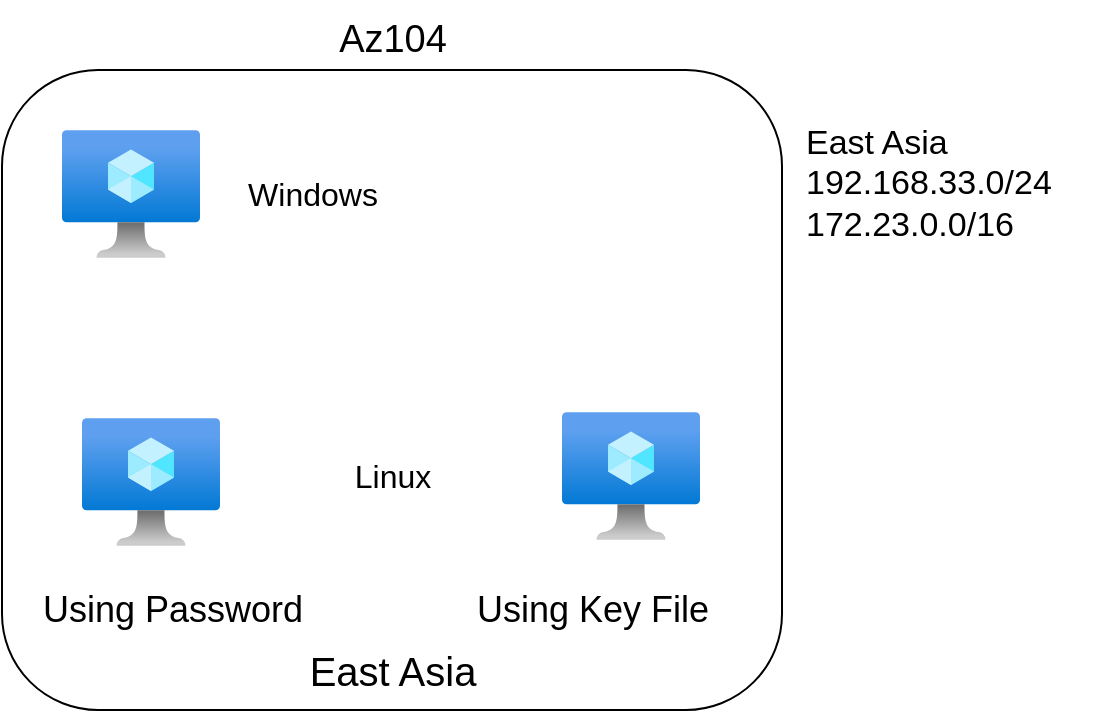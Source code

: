 <mxfile version="26.2.9" pages="5">
  <diagram name="VM Location Region" id="DYNFZNy9s7Flz7Rx167I">
    <mxGraphModel dx="1241" dy="1244" grid="1" gridSize="10" guides="1" tooltips="1" connect="1" arrows="1" fold="1" page="0" pageScale="1" pageWidth="850" pageHeight="1100" math="0" shadow="0">
      <root>
        <mxCell id="0" />
        <mxCell id="1" parent="0" />
        <mxCell id="4VQiV0ycE3jQWibe9DLj-26" value="" style="rounded=1;whiteSpace=wrap;html=1;" parent="1" vertex="1">
          <mxGeometry x="540" y="-110" width="390" height="320" as="geometry" />
        </mxCell>
        <mxCell id="4VQiV0ycE3jQWibe9DLj-27" value="East Asia" style="text;html=1;align=center;verticalAlign=middle;resizable=0;points=[];autosize=1;strokeColor=none;fillColor=none;fontSize=20;" parent="1" vertex="1">
          <mxGeometry x="680" y="170" width="110" height="40" as="geometry" />
        </mxCell>
        <mxCell id="4VQiV0ycE3jQWibe9DLj-28" value="" style="image;html=1;points=[];align=center;fontSize=12;image=img/lib/azure2/compute/Virtual_Machine.svg;aspect=fixed;" parent="1" vertex="1">
          <mxGeometry x="820" y="61" width="69" height="64" as="geometry" />
        </mxCell>
        <mxCell id="4VQiV0ycE3jQWibe9DLj-31" value="" style="image;html=1;points=[];align=center;fontSize=12;image=img/lib/azure2/compute/Virtual_Machine.svg;aspect=fixed;" parent="1" vertex="1">
          <mxGeometry x="570" y="-80" width="69" height="64" as="geometry" />
        </mxCell>
        <mxCell id="4VQiV0ycE3jQWibe9DLj-32" value="Az104" style="text;html=1;align=center;verticalAlign=middle;resizable=0;points=[];autosize=1;strokeColor=none;fillColor=none;fontSize=19;" parent="1" vertex="1">
          <mxGeometry x="695" y="-145" width="80" height="40" as="geometry" />
        </mxCell>
        <mxCell id="4VQiV0ycE3jQWibe9DLj-44" value="East Asia&#xa;192.168.33.0/24&#xa;172.23.0.0/16" style="text;whiteSpace=wrap;fontSize=17;" parent="1" vertex="1">
          <mxGeometry x="940" y="-90" width="150" height="80" as="geometry" />
        </mxCell>
        <mxCell id="4VQiV0ycE3jQWibe9DLj-45" value="" style="image;html=1;points=[];align=center;fontSize=12;image=img/lib/azure2/compute/Virtual_Machine.svg;aspect=fixed;" parent="1" vertex="1">
          <mxGeometry x="580" y="64" width="69" height="64" as="geometry" />
        </mxCell>
        <mxCell id="4VQiV0ycE3jQWibe9DLj-46" value="Windows" style="text;html=1;align=center;verticalAlign=middle;resizable=0;points=[];autosize=1;strokeColor=none;fillColor=none;fontSize=16;" parent="1" vertex="1">
          <mxGeometry x="650" y="-63" width="90" height="30" as="geometry" />
        </mxCell>
        <mxCell id="4VQiV0ycE3jQWibe9DLj-47" value="Linux" style="text;html=1;align=center;verticalAlign=middle;resizable=0;points=[];autosize=1;strokeColor=none;fillColor=none;fontSize=16;" parent="1" vertex="1">
          <mxGeometry x="705" y="78" width="60" height="30" as="geometry" />
        </mxCell>
        <mxCell id="S5ArfnNAHkWyqVxJooZ3-1" value="&lt;font style=&quot;font-size: 18px;&quot;&gt;Using Password&lt;/font&gt;" style="text;html=1;align=center;verticalAlign=middle;resizable=0;points=[];autosize=1;strokeColor=none;fillColor=none;" vertex="1" parent="1">
          <mxGeometry x="550" y="140" width="150" height="40" as="geometry" />
        </mxCell>
        <mxCell id="S5ArfnNAHkWyqVxJooZ3-2" value="&lt;font style=&quot;font-size: 18px;&quot;&gt;Using Key File&lt;/font&gt;" style="text;html=1;align=center;verticalAlign=middle;resizable=0;points=[];autosize=1;strokeColor=none;fillColor=none;" vertex="1" parent="1">
          <mxGeometry x="765" y="140" width="140" height="40" as="geometry" />
        </mxCell>
      </root>
    </mxGraphModel>
  </diagram>
  <diagram id="l08arMTPYN7agoewwX8U" name="Compute-n-Network">
    <mxGraphModel dx="2041" dy="1244" grid="1" gridSize="10" guides="1" tooltips="1" connect="1" arrows="1" fold="1" page="0" pageScale="1" pageWidth="850" pageHeight="1100" math="0" shadow="0">
      <root>
        <mxCell id="0" />
        <mxCell id="1" parent="0" />
        <mxCell id="w0KHQj9pJF_UADy50dS0-27" value="" style="whiteSpace=wrap;html=1;" parent="1" vertex="1">
          <mxGeometry x="650" y="210" width="200" height="450" as="geometry" />
        </mxCell>
        <mxCell id="w0KHQj9pJF_UADy50dS0-79" value="" style="whiteSpace=wrap;html=1;" parent="1" vertex="1">
          <mxGeometry x="705" y="450" width="120" height="60" as="geometry" />
        </mxCell>
        <mxCell id="w0KHQj9pJF_UADy50dS0-2" value="" style="whiteSpace=wrap;html=1;" parent="1" vertex="1">
          <mxGeometry x="910" y="140" width="309.5" height="530" as="geometry" />
        </mxCell>
        <mxCell id="w0KHQj9pJF_UADy50dS0-43" value="" style="whiteSpace=wrap;html=1;" parent="1" vertex="1">
          <mxGeometry x="909" y="150" width="310" height="180" as="geometry" />
        </mxCell>
        <mxCell id="w0KHQj9pJF_UADy50dS0-16" value="" style="whiteSpace=wrap;html=1;" parent="1" vertex="1">
          <mxGeometry x="240" y="100" width="310" height="580" as="geometry" />
        </mxCell>
        <mxCell id="w0KHQj9pJF_UADy50dS0-3" value="" style="whiteSpace=wrap;html=1;" parent="1" vertex="1">
          <mxGeometry x="240" y="470" width="310" height="180" as="geometry" />
        </mxCell>
        <mxCell id="w0KHQj9pJF_UADy50dS0-1" value="" style="whiteSpace=wrap;html=1;" parent="1" vertex="1">
          <mxGeometry x="240" y="140" width="310" height="180" as="geometry" />
        </mxCell>
        <mxCell id="qfs_NuNAC8JmG2uyO3-U-1" value="" style="image;aspect=fixed;html=1;points=[];align=center;fontSize=12;image=img/lib/azure2/compute/Disks.svg;" parent="1" vertex="1">
          <mxGeometry x="280" y="160" width="40.71" height="40" as="geometry" />
        </mxCell>
        <mxCell id="qfs_NuNAC8JmG2uyO3-U-2" value="" style="image;aspect=fixed;html=1;points=[];align=center;fontSize=12;image=img/lib/azure2/compute/Disks.svg;" parent="1" vertex="1">
          <mxGeometry x="440" y="160" width="40.71" height="40" as="geometry" />
        </mxCell>
        <mxCell id="qfs_NuNAC8JmG2uyO3-U-3" value="" style="image;aspect=fixed;html=1;points=[];align=center;fontSize=12;image=img/lib/azure2/compute/Virtual_Machine.svg;" parent="1" vertex="1">
          <mxGeometry x="350" y="240" width="69" height="64" as="geometry" />
        </mxCell>
        <mxCell id="qfs_NuNAC8JmG2uyO3-U-4" value="" style="image;aspect=fixed;html=1;points=[];align=center;fontSize=12;image=img/lib/azure2/compute/Disks.svg;" parent="1" vertex="1">
          <mxGeometry x="960" y="160" width="40.71" height="40" as="geometry" />
        </mxCell>
        <mxCell id="qfs_NuNAC8JmG2uyO3-U-5" value="" style="image;aspect=fixed;html=1;points=[];align=center;fontSize=12;image=img/lib/azure2/compute/Disks.svg;" parent="1" vertex="1">
          <mxGeometry x="1120" y="160" width="40.71" height="40" as="geometry" />
        </mxCell>
        <mxCell id="qfs_NuNAC8JmG2uyO3-U-6" value="" style="image;aspect=fixed;html=1;points=[];align=center;fontSize=12;image=img/lib/azure2/compute/Virtual_Machine.svg;" parent="1" vertex="1">
          <mxGeometry x="1030" y="240" width="69" height="64" as="geometry" />
        </mxCell>
        <mxCell id="qfs_NuNAC8JmG2uyO3-U-7" value="" style="image;aspect=fixed;html=1;points=[];align=center;fontSize=12;image=img/lib/azure2/compute/Disks.svg;" parent="1" vertex="1">
          <mxGeometry x="364.14" y="510" width="40.71" height="40" as="geometry" />
        </mxCell>
        <mxCell id="w0KHQj9pJF_UADy50dS0-70" style="edgeStyle=orthogonalEdgeStyle;rounded=0;orthogonalLoop=1;jettySize=auto;html=1;fillColor=#60a917;strokeColor=#2D7600;" parent="1" source="qfs_NuNAC8JmG2uyO3-U-9" target="w0KHQj9pJF_UADy50dS0-8" edge="1">
          <mxGeometry relative="1" as="geometry" />
        </mxCell>
        <mxCell id="qfs_NuNAC8JmG2uyO3-U-9" value="" style="image;aspect=fixed;html=1;points=[];align=center;fontSize=12;image=img/lib/azure2/compute/Virtual_Machine.svg;" parent="1" vertex="1">
          <mxGeometry x="350" y="570" width="69" height="64" as="geometry" />
        </mxCell>
        <mxCell id="w0KHQj9pJF_UADy50dS0-4" value="VM-1" style="text;html=1;align=center;verticalAlign=middle;resizable=0;points=[];autosize=1;strokeColor=none;fillColor=none;" parent="1" vertex="1">
          <mxGeometry x="430.71" y="288" width="50" height="30" as="geometry" />
        </mxCell>
        <mxCell id="w0KHQj9pJF_UADy50dS0-5" value="VM-2" style="text;html=1;align=center;verticalAlign=middle;resizable=0;points=[];autosize=1;strokeColor=none;fillColor=none;" parent="1" vertex="1">
          <mxGeometry x="1099" y="288" width="50" height="30" as="geometry" />
        </mxCell>
        <mxCell id="w0KHQj9pJF_UADy50dS0-6" value="VM-3" style="text;html=1;align=center;verticalAlign=middle;resizable=0;points=[];autosize=1;strokeColor=none;fillColor=none;" parent="1" vertex="1">
          <mxGeometry x="430.71" y="604" width="50" height="30" as="geometry" />
        </mxCell>
        <mxCell id="w0KHQj9pJF_UADy50dS0-7" value="" style="image;aspect=fixed;html=1;points=[];align=center;fontSize=12;image=img/lib/azure2/networking/Network_Interfaces.svg;" parent="1" vertex="1">
          <mxGeometry x="397.69" y="570" width="22.67" height="20" as="geometry" />
        </mxCell>
        <mxCell id="w0KHQj9pJF_UADy50dS0-8" value="" style="image;aspect=fixed;html=1;points=[];align=center;fontSize=12;image=img/lib/azure2/networking/Network_Interfaces.svg;" parent="1" vertex="1">
          <mxGeometry x="687.33" y="330" width="22.67" height="20" as="geometry" />
        </mxCell>
        <mxCell id="w0KHQj9pJF_UADy50dS0-71" style="edgeStyle=orthogonalEdgeStyle;rounded=0;orthogonalLoop=1;jettySize=auto;html=1;" parent="1" source="w0KHQj9pJF_UADy50dS0-9" target="w0KHQj9pJF_UADy50dS0-12" edge="1">
          <mxGeometry relative="1" as="geometry" />
        </mxCell>
        <mxCell id="w0KHQj9pJF_UADy50dS0-9" value="" style="image;aspect=fixed;html=1;points=[];align=center;fontSize=12;image=img/lib/azure2/networking/Network_Interfaces.svg;" parent="1" vertex="1">
          <mxGeometry x="1015.36" y="240" width="22.67" height="20" as="geometry" />
        </mxCell>
        <mxCell id="w0KHQj9pJF_UADy50dS0-11" value="" style="image;aspect=fixed;html=1;points=[];align=center;fontSize=12;image=img/lib/azure2/networking/Network_Interfaces.svg;" parent="1" vertex="1">
          <mxGeometry x="404.85" y="270" width="22.67" height="20" as="geometry" />
        </mxCell>
        <mxCell id="w0KHQj9pJF_UADy50dS0-12" value="" style="image;aspect=fixed;html=1;points=[];align=center;fontSize=12;image=img/lib/azure2/networking/Network_Interfaces.svg;" parent="1" vertex="1">
          <mxGeometry x="774.46" y="326" width="22.67" height="20" as="geometry" />
        </mxCell>
        <mxCell id="w0KHQj9pJF_UADy50dS0-13" value="East Asia" style="text;html=1;align=center;verticalAlign=middle;resizable=0;points=[];autosize=1;strokeColor=none;fillColor=none;" parent="1" vertex="1">
          <mxGeometry x="240" y="70" width="70" height="30" as="geometry" />
        </mxCell>
        <mxCell id="w0KHQj9pJF_UADy50dS0-14" value="" style="image;aspect=fixed;html=1;points=[];align=center;fontSize=12;image=img/lib/azure2/networking/Bastions.svg;" parent="1" vertex="1">
          <mxGeometry x="102.67" y="370" width="34.12" height="40" as="geometry" />
        </mxCell>
        <mxCell id="w0KHQj9pJF_UADy50dS0-40" style="edgeStyle=orthogonalEdgeStyle;rounded=0;orthogonalLoop=1;jettySize=auto;html=1;" parent="1" source="w0KHQj9pJF_UADy50dS0-15" target="qfs_NuNAC8JmG2uyO3-U-9" edge="1">
          <mxGeometry relative="1" as="geometry">
            <Array as="points">
              <mxPoint x="120" y="602" />
            </Array>
          </mxGeometry>
        </mxCell>
        <mxCell id="w0KHQj9pJF_UADy50dS0-15" value="Bastion" style="text;html=1;align=center;verticalAlign=middle;resizable=0;points=[];autosize=1;strokeColor=none;fillColor=none;" parent="1" vertex="1">
          <mxGeometry x="89.73" y="420" width="60" height="30" as="geometry" />
        </mxCell>
        <mxCell id="w0KHQj9pJF_UADy50dS0-17" value="Subnet-A" style="text;html=1;align=center;verticalAlign=middle;resizable=0;points=[];autosize=1;strokeColor=none;fillColor=none;" parent="1" vertex="1">
          <mxGeometry x="350" y="110" width="70" height="30" as="geometry" />
        </mxCell>
        <mxCell id="w0KHQj9pJF_UADy50dS0-18" value="Subnet-B" style="text;html=1;align=center;verticalAlign=middle;resizable=0;points=[];autosize=1;strokeColor=none;fillColor=none;" parent="1" vertex="1">
          <mxGeometry x="340" y="660" width="70" height="30" as="geometry" />
        </mxCell>
        <mxCell id="w0KHQj9pJF_UADy50dS0-19" value="Subnet-1" style="text;html=1;align=center;verticalAlign=middle;resizable=0;points=[];autosize=1;strokeColor=none;fillColor=none;" parent="1" vertex="1">
          <mxGeometry x="1030" y="304" width="70" height="30" as="geometry" />
        </mxCell>
        <mxCell id="w0KHQj9pJF_UADy50dS0-20" value="OS Disk" style="text;html=1;align=center;verticalAlign=middle;resizable=0;points=[];autosize=1;strokeColor=none;fillColor=none;" parent="1" vertex="1">
          <mxGeometry x="260" y="200" width="70" height="30" as="geometry" />
        </mxCell>
        <mxCell id="w0KHQj9pJF_UADy50dS0-21" value="OS Disk" style="text;html=1;align=center;verticalAlign=middle;resizable=0;points=[];autosize=1;strokeColor=none;fillColor=none;" parent="1" vertex="1">
          <mxGeometry x="350.36" y="480" width="70" height="30" as="geometry" />
        </mxCell>
        <mxCell id="w0KHQj9pJF_UADy50dS0-22" value="OS Disk" style="text;html=1;align=center;verticalAlign=middle;resizable=0;points=[];autosize=1;strokeColor=none;fillColor=none;" parent="1" vertex="1">
          <mxGeometry x="945.36" y="200" width="70" height="30" as="geometry" />
        </mxCell>
        <mxCell id="w0KHQj9pJF_UADy50dS0-23" value="Data Disk" style="text;html=1;align=center;verticalAlign=middle;resizable=0;points=[];autosize=1;strokeColor=none;fillColor=none;" parent="1" vertex="1">
          <mxGeometry x="420.36" y="200" width="80" height="30" as="geometry" />
        </mxCell>
        <mxCell id="w0KHQj9pJF_UADy50dS0-24" value="Data Disk" style="text;html=1;align=center;verticalAlign=middle;resizable=0;points=[];autosize=1;strokeColor=none;fillColor=none;" parent="1" vertex="1">
          <mxGeometry x="1099" y="200" width="80" height="30" as="geometry" />
        </mxCell>
        <mxCell id="w0KHQj9pJF_UADy50dS0-26" value="" style="image;aspect=fixed;html=1;points=[];align=center;fontSize=12;image=img/lib/azure2/compute/Virtual_Machine.svg;" parent="1" vertex="1">
          <mxGeometry x="710" y="287" width="69" height="64" as="geometry" />
        </mxCell>
        <mxCell id="w0KHQj9pJF_UADy50dS0-28" value="VNet-Non-Prod" style="text;html=1;align=center;verticalAlign=middle;resizable=0;points=[];autosize=1;strokeColor=none;fillColor=none;" parent="1" vertex="1">
          <mxGeometry x="1009" y="110" width="110" height="30" as="geometry" />
        </mxCell>
        <mxCell id="w0KHQj9pJF_UADy50dS0-29" value="VNet-Prod" style="text;html=1;align=center;verticalAlign=middle;resizable=0;points=[];autosize=1;strokeColor=none;fillColor=none;" parent="1" vertex="1">
          <mxGeometry x="350.71" y="78" width="80" height="30" as="geometry" />
        </mxCell>
        <mxCell id="w0KHQj9pJF_UADy50dS0-30" value="VNet-Hub/Subnet-NVA" style="text;html=1;align=center;verticalAlign=middle;resizable=0;points=[];autosize=1;strokeColor=none;fillColor=none;" parent="1" vertex="1">
          <mxGeometry x="669.5" y="170" width="150" height="30" as="geometry" />
        </mxCell>
        <mxCell id="w0KHQj9pJF_UADy50dS0-32" style="edgeStyle=orthogonalEdgeStyle;rounded=0;orthogonalLoop=1;jettySize=auto;html=1;entryX=1;entryY=0.5;entryDx=0;entryDy=0;" parent="1" source="w0KHQj9pJF_UADy50dS0-31" target="w0KHQj9pJF_UADy50dS0-1" edge="1">
          <mxGeometry relative="1" as="geometry">
            <Array as="points">
              <mxPoint x="580" y="230" />
            </Array>
          </mxGeometry>
        </mxCell>
        <mxCell id="w0KHQj9pJF_UADy50dS0-31" value="" style="image;aspect=fixed;html=1;points=[];align=center;fontSize=12;image=img/lib/azure2/networking/Network_Security_Groups.svg;" parent="1" vertex="1">
          <mxGeometry x="570" y="372" width="32.94" height="40" as="geometry" />
        </mxCell>
        <mxCell id="w0KHQj9pJF_UADy50dS0-35" style="edgeStyle=orthogonalEdgeStyle;rounded=0;orthogonalLoop=1;jettySize=auto;html=1;entryX=1.003;entryY=0.55;entryDx=0;entryDy=0;entryPerimeter=0;" parent="1" source="w0KHQj9pJF_UADy50dS0-31" target="w0KHQj9pJF_UADy50dS0-3" edge="1">
          <mxGeometry relative="1" as="geometry">
            <Array as="points">
              <mxPoint x="587" y="569" />
            </Array>
          </mxGeometry>
        </mxCell>
        <mxCell id="w0KHQj9pJF_UADy50dS0-36" value="&lt;span style=&quot;color: rgb(0, 0, 0); font-family: Helvetica; font-size: 12px; font-style: normal; font-variant-ligatures: normal; font-variant-caps: normal; font-weight: 400; letter-spacing: normal; orphans: 2; text-align: center; text-indent: 0px; text-transform: none; widows: 2; word-spacing: 0px; -webkit-text-stroke-width: 0px; white-space: nowrap; background-color: rgb(255, 255, 255); text-decoration-thickness: initial; text-decoration-style: initial; text-decoration-color: initial; float: none; display: inline !important;&quot;&gt;Bastion Subnet&lt;/span&gt;" style="text;whiteSpace=wrap;html=1;" parent="1" vertex="1">
          <mxGeometry x="350.71" y="390" width="70" height="20" as="geometry" />
        </mxCell>
        <mxCell id="w0KHQj9pJF_UADy50dS0-37" value="" style="image;aspect=fixed;html=1;points=[];align=center;fontSize=12;image=img/lib/azure2/networking/Route_Tables.svg;" parent="1" vertex="1">
          <mxGeometry x="510.77" y="630" width="39.23" height="38" as="geometry" />
        </mxCell>
        <mxCell id="w0KHQj9pJF_UADy50dS0-38" value="" style="image;aspect=fixed;html=1;points=[];align=center;fontSize=12;image=img/lib/azure2/networking/Route_Tables.svg;" parent="1" vertex="1">
          <mxGeometry x="1190" y="296" width="39.23" height="38" as="geometry" />
        </mxCell>
        <mxCell id="w0KHQj9pJF_UADy50dS0-39" style="edgeStyle=orthogonalEdgeStyle;rounded=0;orthogonalLoop=1;jettySize=auto;html=1;entryX=0.014;entryY=0.406;entryDx=0;entryDy=0;entryPerimeter=0;fillColor=#dae8fc;strokeColor=#6c8ebf;" parent="1" source="w0KHQj9pJF_UADy50dS0-14" target="qfs_NuNAC8JmG2uyO3-U-3" edge="1">
          <mxGeometry relative="1" as="geometry">
            <Array as="points">
              <mxPoint x="120" y="266" />
            </Array>
          </mxGeometry>
        </mxCell>
        <mxCell id="w0KHQj9pJF_UADy50dS0-41" value="" style="edgeStyle=none;orthogonalLoop=1;jettySize=auto;html=1;rounded=0;dashed=1;shape=link;exitX=1.005;exitY=0.397;exitDx=0;exitDy=0;exitPerimeter=0;" parent="1" source="w0KHQj9pJF_UADy50dS0-16" edge="1">
          <mxGeometry width="80" relative="1" as="geometry">
            <mxPoint x="550" y="120" as="sourcePoint" />
            <mxPoint x="650" y="330" as="targetPoint" />
            <Array as="points" />
          </mxGeometry>
        </mxCell>
        <mxCell id="w0KHQj9pJF_UADy50dS0-42" value="" style="edgeStyle=none;orthogonalLoop=1;jettySize=auto;html=1;rounded=0;shape=link;dashed=1;exitX=1.007;exitY=0.267;exitDx=0;exitDy=0;exitPerimeter=0;" parent="1" source="w0KHQj9pJF_UADy50dS0-27" edge="1">
          <mxGeometry width="80" relative="1" as="geometry">
            <mxPoint x="850" y="320" as="sourcePoint" />
            <mxPoint x="910" y="330" as="targetPoint" />
            <Array as="points" />
          </mxGeometry>
        </mxCell>
        <mxCell id="w0KHQj9pJF_UADy50dS0-44" value="VNet Peering" style="text;html=1;align=center;verticalAlign=middle;resizable=0;points=[];autosize=1;strokeColor=none;fillColor=none;rotation=-91;" parent="1" vertex="1">
          <mxGeometry x="579.5" y="370" width="90" height="30" as="geometry" />
        </mxCell>
        <mxCell id="w0KHQj9pJF_UADy50dS0-45" value="VNet Peering" style="text;html=1;align=center;verticalAlign=middle;resizable=0;points=[];autosize=1;strokeColor=none;fillColor=none;rotation=-90;" parent="1" vertex="1">
          <mxGeometry x="830" y="370" width="90" height="30" as="geometry" />
        </mxCell>
        <mxCell id="w0KHQj9pJF_UADy50dS0-48" value="East Asia" style="text;html=1;align=center;verticalAlign=middle;resizable=0;points=[];autosize=1;strokeColor=none;fillColor=none;" parent="1" vertex="1">
          <mxGeometry x="797.13" y="668" width="70" height="30" as="geometry" />
        </mxCell>
        <mxCell id="w0KHQj9pJF_UADy50dS0-49" value="Central India" style="text;html=1;align=center;verticalAlign=middle;resizable=0;points=[];autosize=1;strokeColor=none;fillColor=none;" parent="1" vertex="1">
          <mxGeometry x="900" y="108" width="90" height="30" as="geometry" />
        </mxCell>
        <mxCell id="w0KHQj9pJF_UADy50dS0-50" value="" style="sketch=0;outlineConnect=0;fontColor=#232F3E;gradientColor=none;fillColor=#232F3D;strokeColor=none;dashed=0;verticalLabelPosition=bottom;verticalAlign=top;align=center;html=1;fontSize=12;fontStyle=0;aspect=fixed;pointerEvents=1;shape=mxgraph.aws4.authenticated_user;" parent="1" vertex="1">
          <mxGeometry x="-100" y="346" width="78" height="78" as="geometry" />
        </mxCell>
        <mxCell id="w0KHQj9pJF_UADy50dS0-51" value="" style="shape=flexArrow;endArrow=classic;html=1;rounded=0;" parent="1" edge="1">
          <mxGeometry width="50" height="50" relative="1" as="geometry">
            <mxPoint x="-10" y="400" as="sourcePoint" />
            <mxPoint x="70" y="400" as="targetPoint" />
          </mxGeometry>
        </mxCell>
        <mxCell id="w0KHQj9pJF_UADy50dS0-52" value="User" style="text;html=1;align=center;verticalAlign=middle;resizable=0;points=[];autosize=1;strokeColor=none;fillColor=none;" parent="1" vertex="1">
          <mxGeometry x="-100" y="432" width="50" height="30" as="geometry" />
        </mxCell>
        <mxCell id="w0KHQj9pJF_UADy50dS0-53" value="" style="aspect=fixed;sketch=0;html=1;dashed=0;whitespace=wrap;verticalLabelPosition=bottom;verticalAlign=top;fillColor=#2875E2;strokeColor=#ffffff;points=[[0.005,0.63,0],[0.1,0.2,0],[0.9,0.2,0],[0.5,0,0],[0.995,0.63,0],[0.72,0.99,0],[0.5,1,0],[0.28,0.99,0]];shape=mxgraph.kubernetes.icon2;prIcon=user" parent="1" vertex="1">
          <mxGeometry x="650" y="12" width="50" height="48" as="geometry" />
        </mxCell>
        <mxCell id="w0KHQj9pJF_UADy50dS0-54" value="" style="aspect=fixed;sketch=0;html=1;dashed=0;whitespace=wrap;verticalLabelPosition=bottom;verticalAlign=top;fillColor=#60a917;strokeColor=#2D7600;points=[[0.005,0.63,0],[0.1,0.2,0],[0.9,0.2,0],[0.5,0,0],[0.995,0.63,0],[0.72,0.99,0],[0.5,1,0],[0.28,0.99,0]];shape=mxgraph.kubernetes.icon2;prIcon=user;fontColor=#ffffff;" parent="1" vertex="1">
          <mxGeometry x="737.13" y="30" width="50" height="48" as="geometry" />
        </mxCell>
        <mxCell id="w0KHQj9pJF_UADy50dS0-55" value="" style="aspect=fixed;sketch=0;html=1;dashed=0;whitespace=wrap;verticalLabelPosition=bottom;verticalAlign=top;fillColor=#1ba1e2;strokeColor=#006EAF;points=[[0.005,0.63,0],[0.1,0.2,0],[0.9,0.2,0],[0.5,0,0],[0.995,0.63,0],[0.72,0.99,0],[0.5,1,0],[0.28,0.99,0]];shape=mxgraph.kubernetes.icon2;prIcon=user;fontColor=#ffffff;" parent="1" vertex="1">
          <mxGeometry x="830" y="12" width="50" height="48" as="geometry" />
        </mxCell>
        <mxCell id="w0KHQj9pJF_UADy50dS0-56" value="Admin" style="text;html=1;align=center;verticalAlign=middle;resizable=0;points=[];autosize=1;strokeColor=none;fillColor=none;" parent="1" vertex="1">
          <mxGeometry x="645" y="60" width="60" height="30" as="geometry" />
        </mxCell>
        <mxCell id="w0KHQj9pJF_UADy50dS0-57" value="Reader" style="text;html=1;align=center;verticalAlign=middle;resizable=0;points=[];autosize=1;strokeColor=none;fillColor=none;" parent="1" vertex="1">
          <mxGeometry x="830" y="60" width="60" height="30" as="geometry" />
        </mxCell>
        <mxCell id="w0KHQj9pJF_UADy50dS0-61" style="edgeStyle=orthogonalEdgeStyle;rounded=0;orthogonalLoop=1;jettySize=auto;html=1;" parent="1" source="w0KHQj9pJF_UADy50dS0-59" edge="1">
          <mxGeometry relative="1" as="geometry">
            <mxPoint x="860" y="10" as="targetPoint" />
          </mxGeometry>
        </mxCell>
        <mxCell id="w0KHQj9pJF_UADy50dS0-63" style="edgeStyle=orthogonalEdgeStyle;rounded=0;orthogonalLoop=1;jettySize=auto;html=1;entryX=0.495;entryY=0.051;entryDx=0;entryDy=0;entryPerimeter=0;" parent="1" source="w0KHQj9pJF_UADy50dS0-59" target="w0KHQj9pJF_UADy50dS0-54" edge="1">
          <mxGeometry relative="1" as="geometry">
            <mxPoint x="762.125" y="50" as="targetPoint" />
          </mxGeometry>
        </mxCell>
        <mxCell id="w0KHQj9pJF_UADy50dS0-59" value="" style="image;aspect=fixed;html=1;points=[];align=center;fontSize=12;image=img/lib/azure2/other/Entra_Identity.svg;" parent="1" vertex="1">
          <mxGeometry x="745.25" y="-30" width="33.75" height="30" as="geometry" />
        </mxCell>
        <mxCell id="w0KHQj9pJF_UADy50dS0-60" style="edgeStyle=orthogonalEdgeStyle;rounded=0;orthogonalLoop=1;jettySize=auto;html=1;entryX=0.5;entryY=0;entryDx=0;entryDy=0;entryPerimeter=0;" parent="1" source="w0KHQj9pJF_UADy50dS0-59" target="w0KHQj9pJF_UADy50dS0-53" edge="1">
          <mxGeometry relative="1" as="geometry" />
        </mxCell>
        <mxCell id="w0KHQj9pJF_UADy50dS0-64" value="Entra ID" style="text;html=1;align=center;verticalAlign=middle;resizable=0;points=[];autosize=1;strokeColor=none;fillColor=none;" parent="1" vertex="1">
          <mxGeometry x="727.13" y="-60" width="70" height="30" as="geometry" />
        </mxCell>
        <mxCell id="w0KHQj9pJF_UADy50dS0-66" value="" style="image;aspect=fixed;html=1;points=[];align=center;fontSize=12;image=img/lib/azure2/storage/Storage_Accounts.svg;" parent="1" vertex="1">
          <mxGeometry x="240" y="730" width="65" height="52" as="geometry" />
        </mxCell>
        <mxCell id="w0KHQj9pJF_UADy50dS0-67" value="&lt;font style=&quot;font-size: 16px;&quot;&gt;Storage Account&lt;/font&gt;" style="text;html=1;align=center;verticalAlign=middle;resizable=0;points=[];autosize=1;strokeColor=none;fillColor=none;" parent="1" vertex="1">
          <mxGeometry x="200" y="782" width="140" height="30" as="geometry" />
        </mxCell>
        <mxCell id="w0KHQj9pJF_UADy50dS0-68" value="&lt;font style=&quot;font-size: 10px;&quot;&gt;NVA/Custom NVA&lt;/font&gt;" style="text;html=1;align=center;verticalAlign=middle;resizable=0;points=[];autosize=1;strokeColor=none;fillColor=none;" parent="1" vertex="1">
          <mxGeometry x="705" y="351" width="100" height="30" as="geometry" />
        </mxCell>
        <mxCell id="w0KHQj9pJF_UADy50dS0-69" value="" style="image;aspect=fixed;html=1;points=[];align=center;fontSize=12;image=img/lib/azure2/networking/Load_Balancers.svg;" parent="1" vertex="1">
          <mxGeometry x="719" y="544" width="72" height="72" as="geometry" />
        </mxCell>
        <mxCell id="w0KHQj9pJF_UADy50dS0-72" value="" style="whiteSpace=wrap;html=1;" parent="1" vertex="1">
          <mxGeometry x="910" y="450" width="310" height="180" as="geometry" />
        </mxCell>
        <mxCell id="w0KHQj9pJF_UADy50dS0-73" value="Private Endpoint Subnet" style="text;html=1;align=center;verticalAlign=middle;resizable=0;points=[];autosize=1;strokeColor=none;fillColor=none;" parent="1" vertex="1">
          <mxGeometry x="989" y="604" width="150" height="30" as="geometry" />
        </mxCell>
        <mxCell id="w0KHQj9pJF_UADy50dS0-74" value="" style="edgeStyle=none;orthogonalLoop=1;jettySize=auto;html=1;rounded=0;entryX=0.003;entryY=0.049;entryDx=0;entryDy=0;entryPerimeter=0;shape=link;" parent="1" target="w0KHQj9pJF_UADy50dS0-43" edge="1">
          <mxGeometry width="80" relative="1" as="geometry">
            <mxPoint x="550" y="158.82" as="sourcePoint" />
            <mxPoint x="630" y="158.82" as="targetPoint" />
            <Array as="points" />
          </mxGeometry>
        </mxCell>
        <mxCell id="w0KHQj9pJF_UADy50dS0-75" value="VNet Peering Bypass" style="edgeLabel;html=1;align=center;verticalAlign=middle;resizable=0;points=[];" parent="w0KHQj9pJF_UADy50dS0-74" vertex="1" connectable="0">
          <mxGeometry x="0.266" y="2" relative="1" as="geometry">
            <mxPoint as="offset" />
          </mxGeometry>
        </mxCell>
        <mxCell id="w0KHQj9pJF_UADy50dS0-10" value="" style="image;aspect=fixed;html=1;points=[];align=center;fontSize=12;image=img/lib/azure2/networking/Network_Interfaces.svg;" parent="1" vertex="1">
          <mxGeometry x="1033.16" y="540" width="66.84" height="58.97" as="geometry" />
        </mxCell>
        <mxCell id="w0KHQj9pJF_UADy50dS0-76" style="edgeStyle=orthogonalEdgeStyle;rounded=0;orthogonalLoop=1;jettySize=auto;html=1;entryX=0.842;entryY=0.942;entryDx=0;entryDy=0;entryPerimeter=0;" parent="1" source="w0KHQj9pJF_UADy50dS0-66" target="w0KHQj9pJF_UADy50dS0-10" edge="1">
          <mxGeometry relative="1" as="geometry" />
        </mxCell>
        <mxCell id="w0KHQj9pJF_UADy50dS0-77" value="" style="image;aspect=fixed;html=1;points=[];align=center;fontSize=12;image=img/lib/azure2/networking/Network_Interfaces.svg;" parent="1" vertex="1">
          <mxGeometry x="714" y="462" width="38.4" height="33.88" as="geometry" />
        </mxCell>
        <mxCell id="w0KHQj9pJF_UADy50dS0-78" value="" style="image;aspect=fixed;html=1;points=[];align=center;fontSize=12;image=img/lib/azure2/networking/Network_Interfaces.svg;" parent="1" vertex="1">
          <mxGeometry x="774.46" y="462.82" width="36.55" height="32.24" as="geometry" />
        </mxCell>
        <mxCell id="w0KHQj9pJF_UADy50dS0-80" value="Azure LB" style="text;html=1;align=center;verticalAlign=middle;resizable=0;points=[];autosize=1;strokeColor=none;fillColor=none;" parent="1" vertex="1">
          <mxGeometry x="721" y="620" width="70" height="30" as="geometry" />
        </mxCell>
        <mxCell id="w0KHQj9pJF_UADy50dS0-81" style="edgeStyle=orthogonalEdgeStyle;rounded=0;orthogonalLoop=1;jettySize=auto;html=1;entryX=0.414;entryY=0.944;entryDx=0;entryDy=0;entryPerimeter=0;" parent="1" source="w0KHQj9pJF_UADy50dS0-69" target="w0KHQj9pJF_UADy50dS0-79" edge="1">
          <mxGeometry relative="1" as="geometry" />
        </mxCell>
        <mxCell id="w0KHQj9pJF_UADy50dS0-82" value="Backend Pool" style="text;html=1;align=center;verticalAlign=middle;resizable=0;points=[];autosize=1;strokeColor=none;fillColor=none;rounded=1;" parent="1" vertex="1">
          <mxGeometry x="710" y="424" width="100" height="30" as="geometry" />
        </mxCell>
        <mxCell id="w0KHQj9pJF_UADy50dS0-83" value="Compute Admin" style="text;html=1;align=center;verticalAlign=middle;resizable=0;points=[];autosize=1;strokeColor=none;fillColor=none;" parent="1" vertex="1">
          <mxGeometry x="707.13" y="80" width="110" height="30" as="geometry" />
        </mxCell>
        <mxCell id="w0KHQj9pJF_UADy50dS0-84" value="" style="image;aspect=fixed;html=1;points=[];align=center;fontSize=12;image=img/lib/azure2/networking/Network_Security_Groups.svg;" parent="1" vertex="1">
          <mxGeometry x="909" y="294" width="32.94" height="40" as="geometry" />
        </mxCell>
        <mxCell id="w0KHQj9pJF_UADy50dS0-85" value="" style="image;aspect=fixed;html=1;points=[];align=center;fontSize=12;image=img/lib/azure2/networking/Network_Security_Groups.svg;" parent="1" vertex="1">
          <mxGeometry x="912.42" y="450" width="32.94" height="40" as="geometry" />
        </mxCell>
        <mxCell id="w0KHQj9pJF_UADy50dS0-86" value="" style="image;aspect=fixed;html=1;points=[];align=center;fontSize=12;image=img/lib/azure2/networking/Network_Security_Groups.svg;" parent="1" vertex="1">
          <mxGeometry x="654.39" y="210" width="32.94" height="40" as="geometry" />
        </mxCell>
      </root>
    </mxGraphModel>
  </diagram>
  <diagram id="4r0_WJJvqtdXUWdpl9aS" name="Log Analytics Workspace">
    <mxGraphModel dx="1034" dy="738" grid="1" gridSize="10" guides="1" tooltips="1" connect="1" arrows="1" fold="1" page="0" pageScale="1" pageWidth="850" pageHeight="1100" math="0" shadow="0">
      <root>
        <mxCell id="0" />
        <mxCell id="1" parent="0" />
        <mxCell id="jAUxB-ZycsxTL1IpGwOi-1" value="" style="image;aspect=fixed;html=1;points=[];align=center;fontSize=12;image=img/lib/azure2/compute/Virtual_Machine.svg;" vertex="1" parent="1">
          <mxGeometry x="960" y="120" width="69" height="64" as="geometry" />
        </mxCell>
        <mxCell id="jAUxB-ZycsxTL1IpGwOi-2" value="" style="image;aspect=fixed;html=1;points=[];align=center;fontSize=12;image=img/lib/azure2/compute/Virtual_Machine.svg;" vertex="1" parent="1">
          <mxGeometry x="970" y="450" width="69" height="64" as="geometry" />
        </mxCell>
        <mxCell id="jAUxB-ZycsxTL1IpGwOi-3" value="" style="image;aspect=fixed;html=1;points=[];align=center;fontSize=12;image=img/lib/azure2/analytics/Log_Analytics_Workspaces.svg;" vertex="1" parent="1">
          <mxGeometry x="460" y="40" width="64" height="64" as="geometry" />
        </mxCell>
        <mxCell id="jAUxB-ZycsxTL1IpGwOi-4" value="Data Collection Endpoint" style="text;html=1;align=center;verticalAlign=middle;resizable=0;points=[];autosize=1;strokeColor=none;fillColor=none;" vertex="1" parent="1">
          <mxGeometry x="650" y="120" width="160" height="30" as="geometry" />
        </mxCell>
        <mxCell id="jAUxB-ZycsxTL1IpGwOi-5" value="Data Collection Endpoint" style="text;html=1;align=center;verticalAlign=middle;resizable=0;points=[];autosize=1;strokeColor=none;fillColor=none;" vertex="1" parent="1">
          <mxGeometry x="650" y="440" width="160" height="30" as="geometry" />
        </mxCell>
      </root>
    </mxGraphModel>
  </diagram>
  <diagram id="cuqPXfZzXmf63aZkea6E" name="Recovery Service Vault">
    <mxGraphModel dx="2168" dy="1103" grid="1" gridSize="10" guides="1" tooltips="1" connect="1" arrows="1" fold="1" page="0" pageScale="1" pageWidth="850" pageHeight="1100" math="0" shadow="0">
      <root>
        <mxCell id="0" />
        <mxCell id="1" parent="0" />
        <mxCell id="2LH1RVqC8DqV5S0DzDKR-17" value="" style="whiteSpace=wrap;html=1;" vertex="1" parent="1">
          <mxGeometry x="-590" y="-12" width="120" height="362" as="geometry" />
        </mxCell>
        <mxCell id="2LH1RVqC8DqV5S0DzDKR-2" value="" style="image;aspect=fixed;html=1;points=[];align=center;fontSize=12;image=img/lib/azure2/migrate/Recovery_Services_Vaults.svg;" vertex="1" parent="1">
          <mxGeometry x="-270" y="-170" width="69" height="60" as="geometry" />
        </mxCell>
        <mxCell id="2LH1RVqC8DqV5S0DzDKR-6" value="" style="image;aspect=fixed;html=1;points=[];align=center;fontSize=12;image=img/lib/azure2/compute/Virtual_Machine.svg;" vertex="1" parent="1">
          <mxGeometry x="20" y="196" width="69" height="64" as="geometry" />
        </mxCell>
        <mxCell id="2LH1RVqC8DqV5S0DzDKR-7" value="" style="image;aspect=fixed;html=1;points=[];align=center;fontSize=12;image=img/lib/azure2/compute/Virtual_Machine.svg;" vertex="1" parent="1">
          <mxGeometry x="20" y="20" width="69" height="64" as="geometry" />
        </mxCell>
        <mxCell id="2LH1RVqC8DqV5S0DzDKR-8" value="" style="image;aspect=fixed;html=1;points=[];align=center;fontSize=12;image=img/lib/azure2/storage/Storage_Accounts.svg;" vertex="1" parent="1">
          <mxGeometry x="-557.88" y="-80" width="65" height="52" as="geometry" />
        </mxCell>
        <mxCell id="2LH1RVqC8DqV5S0DzDKR-9" value="" style="verticalLabelPosition=bottom;html=1;verticalAlign=top;align=center;strokeColor=none;fillColor=#00BEF2;shape=mxgraph.azure.storage_blob;" vertex="1" parent="1">
          <mxGeometry x="-553" y="10" width="50" height="45" as="geometry" />
        </mxCell>
        <mxCell id="2LH1RVqC8DqV5S0DzDKR-10" value="" style="verticalLabelPosition=bottom;html=1;verticalAlign=top;align=center;strokeColor=none;fillColor=#00BEF2;shape=mxgraph.azure.storage_queue;" vertex="1" parent="1">
          <mxGeometry x="-553" y="270" width="50" height="45" as="geometry" />
        </mxCell>
        <mxCell id="2LH1RVqC8DqV5S0DzDKR-11" value="" style="verticalLabelPosition=bottom;html=1;verticalAlign=top;align=center;strokeColor=none;fillColor=#00BEF2;shape=mxgraph.azure.storage_table;" vertex="1" parent="1">
          <mxGeometry x="-550" y="180" width="50" height="45" as="geometry" />
        </mxCell>
        <mxCell id="2LH1RVqC8DqV5S0DzDKR-12" value="" style="image;aspect=fixed;html=1;points=[];align=center;fontSize=12;image=img/lib/azure2/general/Storage_Azure_Files.svg;" vertex="1" parent="1">
          <mxGeometry x="-550" y="100" width="49.23" height="40" as="geometry" />
        </mxCell>
        <mxCell id="2LH1RVqC8DqV5S0DzDKR-13" value="Blob" style="text;html=1;align=center;verticalAlign=middle;resizable=0;points=[];autosize=1;strokeColor=none;fillColor=none;" vertex="1" parent="1">
          <mxGeometry x="-475" y="17.5" width="50" height="30" as="geometry" />
        </mxCell>
        <mxCell id="2LH1RVqC8DqV5S0DzDKR-14" value="File Share" style="text;html=1;align=center;verticalAlign=middle;resizable=0;points=[];autosize=1;strokeColor=none;fillColor=none;" vertex="1" parent="1">
          <mxGeometry x="-475" y="105" width="80" height="30" as="geometry" />
        </mxCell>
        <mxCell id="2LH1RVqC8DqV5S0DzDKR-15" value="Tables" style="text;html=1;align=center;verticalAlign=middle;resizable=0;points=[];autosize=1;strokeColor=none;fillColor=none;" vertex="1" parent="1">
          <mxGeometry x="-480" y="195" width="60" height="30" as="geometry" />
        </mxCell>
        <mxCell id="2LH1RVqC8DqV5S0DzDKR-16" value="Queue" style="text;html=1;align=center;verticalAlign=middle;resizable=0;points=[];autosize=1;strokeColor=none;fillColor=none;" vertex="1" parent="1">
          <mxGeometry x="-475" y="277.5" width="60" height="30" as="geometry" />
        </mxCell>
        <mxCell id="2LH1RVqC8DqV5S0DzDKR-18" value="Recovery Service Vault" style="text;html=1;align=center;verticalAlign=middle;resizable=0;points=[];autosize=1;strokeColor=none;fillColor=none;" vertex="1" parent="1">
          <mxGeometry x="-310.5" y="-110" width="150" height="30" as="geometry" />
        </mxCell>
        <mxCell id="2LH1RVqC8DqV5S0DzDKR-19" value="Azure VM" style="text;html=1;align=center;verticalAlign=middle;resizable=0;points=[];autosize=1;strokeColor=none;fillColor=none;" vertex="1" parent="1">
          <mxGeometry x="20" y="84" width="80" height="30" as="geometry" />
        </mxCell>
        <mxCell id="2LH1RVqC8DqV5S0DzDKR-20" value="Azure VM" style="text;html=1;align=center;verticalAlign=middle;resizable=0;points=[];autosize=1;strokeColor=none;fillColor=none;" vertex="1" parent="1">
          <mxGeometry x="14.5" y="270" width="80" height="30" as="geometry" />
        </mxCell>
        <mxCell id="2LH1RVqC8DqV5S0DzDKR-21" value="Azure Storage Account" style="text;html=1;align=center;verticalAlign=middle;resizable=0;points=[];autosize=1;strokeColor=none;fillColor=none;" vertex="1" parent="1">
          <mxGeometry x="-600" y="-110" width="150" height="30" as="geometry" />
        </mxCell>
        <mxCell id="2LH1RVqC8DqV5S0DzDKR-22" value="" style="shape=flexArrow;endArrow=classic;html=1;rounded=0;" edge="1" parent="1">
          <mxGeometry width="50" height="50" relative="1" as="geometry">
            <mxPoint x="-20" y="40" as="sourcePoint" />
            <mxPoint x="-410" y="40" as="targetPoint" />
          </mxGeometry>
        </mxCell>
        <mxCell id="2LH1RVqC8DqV5S0DzDKR-23" value="" style="shape=flexArrow;endArrow=classic;html=1;rounded=0;" edge="1" parent="1">
          <mxGeometry width="50" height="50" relative="1" as="geometry">
            <mxPoint x="-20" y="230" as="sourcePoint" />
            <mxPoint x="-410" y="70" as="targetPoint" />
          </mxGeometry>
        </mxCell>
        <mxCell id="2LH1RVqC8DqV5S0DzDKR-24" value="" style="image;aspect=fixed;html=1;points=[];align=center;fontSize=12;image=img/lib/azure2/other/Backup_Vault.svg;" vertex="1" parent="1">
          <mxGeometry x="250" y="-167.96" width="68" height="57.96" as="geometry" />
        </mxCell>
        <mxCell id="2LH1RVqC8DqV5S0DzDKR-25" value="Backup Vault" style="text;html=1;align=center;verticalAlign=middle;resizable=0;points=[];autosize=1;strokeColor=none;fillColor=none;" vertex="1" parent="1">
          <mxGeometry x="230" y="-90" width="90" height="30" as="geometry" />
        </mxCell>
        <mxCell id="2LH1RVqC8DqV5S0DzDKR-26" value="" style="curved=1;endArrow=classic;html=1;rounded=0;exitX=1;exitY=0.5;exitDx=0;exitDy=0;exitPerimeter=0;" edge="1" parent="1" source="2LH1RVqC8DqV5S0DzDKR-9">
          <mxGeometry width="50" height="50" relative="1" as="geometry">
            <mxPoint x="-70" y="110" as="sourcePoint" />
            <mxPoint x="240" y="-120" as="targetPoint" />
            <Array as="points">
              <mxPoint x="-310" y="-10" />
              <mxPoint x="-100" />
              <mxPoint x="-120" y="-50" />
              <mxPoint x="-140" y="-40" />
            </Array>
          </mxGeometry>
        </mxCell>
        <mxCell id="2LH1RVqC8DqV5S0DzDKR-27" value="Region: East Asia" style="text;html=1;align=center;verticalAlign=middle;resizable=0;points=[];autosize=1;strokeColor=none;fillColor=none;" vertex="1" parent="1">
          <mxGeometry x="-595" y="-197.96" width="120" height="30" as="geometry" />
        </mxCell>
        <mxCell id="2LH1RVqC8DqV5S0DzDKR-28" value="" style="image;aspect=fixed;html=1;points=[];align=center;fontSize=12;image=img/lib/azure2/storage/Storage_Accounts.svg;" vertex="1" parent="1">
          <mxGeometry x="550.0" y="6.5" width="65" height="52" as="geometry" />
        </mxCell>
        <mxCell id="2LH1RVqC8DqV5S0DzDKR-29" value="Restore Point" style="text;html=1;align=center;verticalAlign=middle;resizable=0;points=[];autosize=1;strokeColor=none;fillColor=none;" vertex="1" parent="1">
          <mxGeometry x="370" y="-28" width="100" height="30" as="geometry" />
        </mxCell>
        <mxCell id="2LH1RVqC8DqV5S0DzDKR-30" value="Region: Central India" style="text;html=1;align=center;verticalAlign=middle;resizable=0;points=[];autosize=1;strokeColor=none;fillColor=none;" vertex="1" parent="1">
          <mxGeometry x="512.5" y="84.0" width="140" height="30" as="geometry" />
        </mxCell>
        <mxCell id="2LH1RVqC8DqV5S0DzDKR-31" value="" style="curved=1;endArrow=classic;html=1;rounded=0;exitX=0.882;exitY=1;exitDx=0;exitDy=0;exitPerimeter=0;" edge="1" parent="1" source="2LH1RVqC8DqV5S0DzDKR-24">
          <mxGeometry width="50" height="50" relative="1" as="geometry">
            <mxPoint x="330" y="38" as="sourcePoint" />
            <mxPoint x="380" y="-12" as="targetPoint" />
            <Array as="points">
              <mxPoint x="350" y="-70" />
              <mxPoint x="330" y="-12" />
            </Array>
          </mxGeometry>
        </mxCell>
        <mxCell id="2LH1RVqC8DqV5S0DzDKR-32" value="Target" style="text;html=1;align=center;verticalAlign=middle;resizable=0;points=[];autosize=1;strokeColor=none;fillColor=none;" vertex="1" parent="1">
          <mxGeometry x="550" y="-28" width="60" height="30" as="geometry" />
        </mxCell>
        <mxCell id="q1UQuNdZbJk3HWwFNEPx-1" value="" style="curved=1;endArrow=classic;html=1;rounded=0;exitX=1.026;exitY=0.408;exitDx=0;exitDy=0;exitPerimeter=0;" edge="1" parent="1" source="2LH1RVqC8DqV5S0DzDKR-29">
          <mxGeometry width="50" height="50" relative="1" as="geometry">
            <mxPoint x="512.5" y="38" as="sourcePoint" />
            <mxPoint x="550" y="-12" as="targetPoint" />
            <Array as="points">
              <mxPoint x="520" y="-30" />
              <mxPoint x="512.5" y="-12" />
            </Array>
          </mxGeometry>
        </mxCell>
        <mxCell id="q1UQuNdZbJk3HWwFNEPx-2" value="" style="shape=flexArrow;endArrow=classic;html=1;rounded=0;" edge="1" parent="1">
          <mxGeometry width="50" height="50" relative="1" as="geometry">
            <mxPoint x="-500.77" y="-167.92" as="sourcePoint" />
            <mxPoint x="-420.77" y="-167.96" as="targetPoint" />
          </mxGeometry>
        </mxCell>
        <mxCell id="q1UQuNdZbJk3HWwFNEPx-3" value="" style="shape=flexArrow;endArrow=classic;html=1;rounded=0;entryX=0.595;entryY=-0.08;entryDx=0;entryDy=0;entryPerimeter=0;exitX=0.707;exitY=0.91;exitDx=0;exitDy=0;exitPerimeter=0;" edge="1" parent="1" source="2LH1RVqC8DqV5S0DzDKR-27" target="2LH1RVqC8DqV5S0DzDKR-21">
          <mxGeometry width="50" height="50" relative="1" as="geometry">
            <mxPoint x="-510" y="-147.96" as="sourcePoint" />
            <mxPoint x="-460" y="-197.96" as="targetPoint" />
          </mxGeometry>
        </mxCell>
      </root>
    </mxGraphModel>
  </diagram>
  <diagram id="A6ZD0Q9j4Juw3LKESVT-" name="App Service Deployment PS">
    <mxGraphModel dx="1641" dy="844" grid="1" gridSize="10" guides="1" tooltips="1" connect="1" arrows="1" fold="1" page="0" pageScale="1" pageWidth="850" pageHeight="1100" math="0" shadow="0">
      <root>
        <mxCell id="0" />
        <mxCell id="1" parent="0" />
      </root>
    </mxGraphModel>
  </diagram>
</mxfile>
